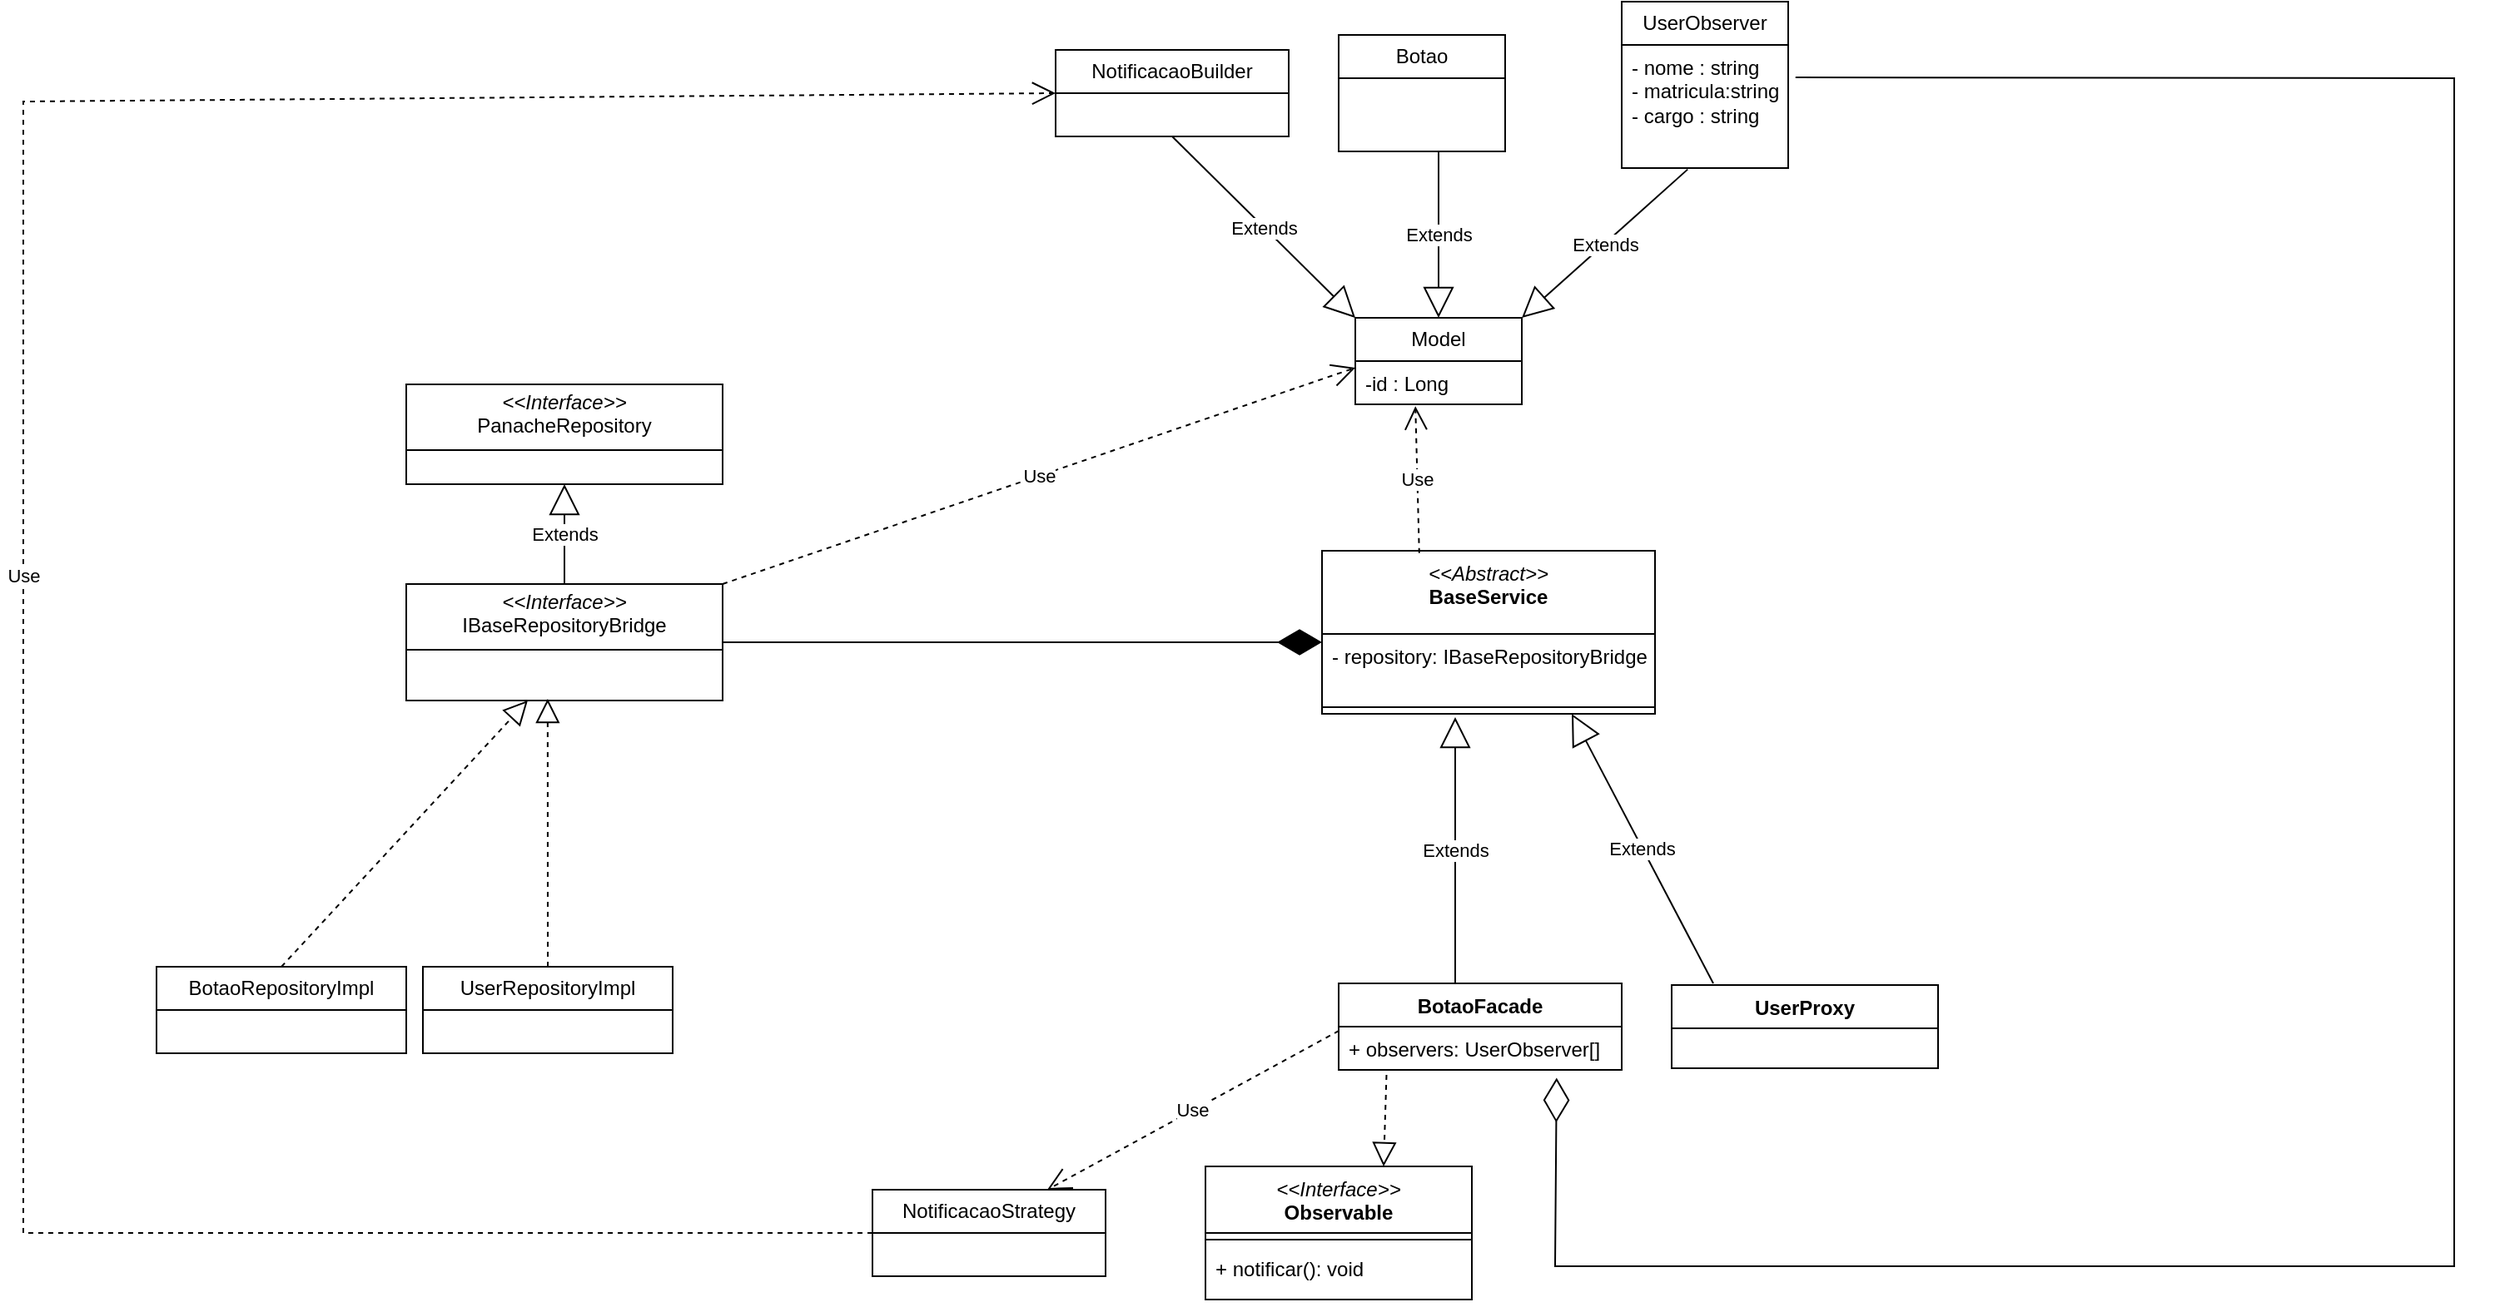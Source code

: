 <mxfile version="28.0.0">
  <diagram name="Página-1" id="rFMpzfMTkL-scLavsCim">
    <mxGraphModel dx="2066" dy="797" grid="1" gridSize="10" guides="1" tooltips="1" connect="1" arrows="1" fold="1" page="1" pageScale="1" pageWidth="2339" pageHeight="3300" math="0" shadow="0">
      <root>
        <mxCell id="0" />
        <mxCell id="1" parent="0" />
        <mxCell id="rsL2whNdQynXo8Wklag_-5" value="&lt;p style=&quot;margin:0px;margin-top:4px;text-align:center;&quot;&gt;&lt;i&gt;&amp;lt;&amp;lt;Interface&amp;gt;&amp;gt;&lt;/i&gt;&lt;br&gt;IBaseRepositoryBridge&lt;/p&gt;&lt;hr size=&quot;1&quot; style=&quot;border-style:solid;&quot;&gt;&lt;p style=&quot;margin:0px;margin-left:4px;&quot;&gt;&lt;/p&gt;&lt;p style=&quot;margin:0px;margin-left:4px;&quot;&gt;&lt;br&gt;&lt;/p&gt;" style="verticalAlign=top;align=left;overflow=fill;html=1;whiteSpace=wrap;" parent="1" vertex="1">
          <mxGeometry x="350" y="490" width="190" height="70" as="geometry" />
        </mxCell>
        <mxCell id="rsL2whNdQynXo8Wklag_-6" value="&lt;p style=&quot;margin:0px;margin-top:4px;text-align:center;&quot;&gt;&lt;i&gt;&amp;lt;&amp;lt;Interface&amp;gt;&amp;gt;&lt;/i&gt;&lt;br&gt;PanacheRepository&lt;/p&gt;&lt;hr size=&quot;1&quot; style=&quot;border-style:solid;&quot;&gt;&lt;p style=&quot;margin:0px;margin-left:4px;&quot;&gt;&lt;/p&gt;&lt;p style=&quot;margin:0px;margin-left:4px;&quot;&gt;&lt;br&gt;&lt;/p&gt;" style="verticalAlign=top;align=left;overflow=fill;html=1;whiteSpace=wrap;" parent="1" vertex="1">
          <mxGeometry x="350" y="370" width="190" height="60" as="geometry" />
        </mxCell>
        <mxCell id="rsL2whNdQynXo8Wklag_-7" value="Extends" style="endArrow=block;endSize=16;endFill=0;html=1;rounded=0;entryX=0.5;entryY=1;entryDx=0;entryDy=0;exitX=0.5;exitY=0;exitDx=0;exitDy=0;" parent="1" source="rsL2whNdQynXo8Wklag_-5" target="rsL2whNdQynXo8Wklag_-6" edge="1">
          <mxGeometry width="160" relative="1" as="geometry">
            <mxPoint x="1010" y="760" as="sourcePoint" />
            <mxPoint x="1170" y="760" as="targetPoint" />
          </mxGeometry>
        </mxCell>
        <mxCell id="rsL2whNdQynXo8Wklag_-12" value="&lt;div&gt;&lt;i style=&quot;font-weight: 400;&quot;&gt;&amp;lt;&amp;lt;Abstract&amp;gt;&amp;gt;&lt;/i&gt;&lt;/div&gt;BaseService" style="swimlane;fontStyle=1;align=center;verticalAlign=top;childLayout=stackLayout;horizontal=1;startSize=50;horizontalStack=0;resizeParent=1;resizeParentMax=0;resizeLast=0;collapsible=1;marginBottom=0;whiteSpace=wrap;html=1;" parent="1" vertex="1">
          <mxGeometry x="900" y="470" width="200" height="98" as="geometry" />
        </mxCell>
        <mxCell id="rsL2whNdQynXo8Wklag_-13" value="- repository:&amp;nbsp;&lt;span style=&quot;text-align: center;&quot;&gt;IBaseRepositoryBridge&lt;/span&gt;" style="text;strokeColor=none;fillColor=none;align=left;verticalAlign=top;spacingLeft=4;spacingRight=4;overflow=hidden;rotatable=0;points=[[0,0.5],[1,0.5]];portConstraint=eastwest;whiteSpace=wrap;html=1;" parent="rsL2whNdQynXo8Wklag_-12" vertex="1">
          <mxGeometry y="50" width="200" height="40" as="geometry" />
        </mxCell>
        <mxCell id="rsL2whNdQynXo8Wklag_-14" value="" style="line;strokeWidth=1;fillColor=none;align=left;verticalAlign=middle;spacingTop=-1;spacingLeft=3;spacingRight=3;rotatable=0;labelPosition=right;points=[];portConstraint=eastwest;strokeColor=inherit;" parent="rsL2whNdQynXo8Wklag_-12" vertex="1">
          <mxGeometry y="90" width="200" height="8" as="geometry" />
        </mxCell>
        <mxCell id="rsL2whNdQynXo8Wklag_-19" value="BotaoRepositoryImpl" style="swimlane;fontStyle=0;childLayout=stackLayout;horizontal=1;startSize=26;fillColor=none;horizontalStack=0;resizeParent=1;resizeParentMax=0;resizeLast=0;collapsible=1;marginBottom=0;whiteSpace=wrap;html=1;" parent="1" vertex="1">
          <mxGeometry x="200" y="720" width="150" height="52" as="geometry" />
        </mxCell>
        <mxCell id="rsL2whNdQynXo8Wklag_-24" value="UserRepositoryImpl" style="swimlane;fontStyle=0;childLayout=stackLayout;horizontal=1;startSize=26;fillColor=none;horizontalStack=0;resizeParent=1;resizeParentMax=0;resizeLast=0;collapsible=1;marginBottom=0;whiteSpace=wrap;html=1;" parent="1" vertex="1">
          <mxGeometry x="360" y="720" width="150" height="52" as="geometry" />
        </mxCell>
        <mxCell id="rsL2whNdQynXo8Wklag_-40" value="Extends" style="endArrow=block;endSize=16;endFill=0;html=1;rounded=0;exitX=0.5;exitY=0;exitDx=0;exitDy=0;" parent="1" edge="1">
          <mxGeometry x="0.004" width="160" relative="1" as="geometry">
            <mxPoint x="980" y="730" as="sourcePoint" />
            <mxPoint x="980" y="570" as="targetPoint" />
            <Array as="points" />
            <mxPoint as="offset" />
          </mxGeometry>
        </mxCell>
        <mxCell id="rsL2whNdQynXo8Wklag_-42" value="Extends" style="endArrow=block;endSize=16;endFill=0;html=1;rounded=0;exitX=0.5;exitY=0;exitDx=0;exitDy=0;" parent="1" edge="1">
          <mxGeometry x="0.004" width="160" relative="1" as="geometry">
            <mxPoint x="1135" y="730" as="sourcePoint" />
            <mxPoint x="1050" y="568" as="targetPoint" />
            <Array as="points" />
            <mxPoint as="offset" />
          </mxGeometry>
        </mxCell>
        <mxCell id="rsL2whNdQynXo8Wklag_-44" value="NotificacaoStrategy" style="swimlane;fontStyle=0;childLayout=stackLayout;horizontal=1;startSize=26;fillColor=none;horizontalStack=0;resizeParent=1;resizeParentMax=0;resizeLast=0;collapsible=1;marginBottom=0;whiteSpace=wrap;html=1;" parent="1" vertex="1">
          <mxGeometry x="630" y="854" width="140" height="52" as="geometry" />
        </mxCell>
        <mxCell id="rsL2whNdQynXo8Wklag_-54" value="BotaoFacade" style="swimlane;fontStyle=1;align=center;verticalAlign=top;childLayout=stackLayout;horizontal=1;startSize=26;horizontalStack=0;resizeParent=1;resizeParentMax=0;resizeLast=0;collapsible=1;marginBottom=0;whiteSpace=wrap;html=1;" parent="1" vertex="1">
          <mxGeometry x="910" y="730" width="170" height="52" as="geometry" />
        </mxCell>
        <mxCell id="rsL2whNdQynXo8Wklag_-55" value="+ observers: UserObserver[]" style="text;strokeColor=none;fillColor=none;align=left;verticalAlign=top;spacingLeft=4;spacingRight=4;overflow=hidden;rotatable=0;points=[[0,0.5],[1,0.5]];portConstraint=eastwest;whiteSpace=wrap;html=1;" parent="rsL2whNdQynXo8Wklag_-54" vertex="1">
          <mxGeometry y="26" width="170" height="26" as="geometry" />
        </mxCell>
        <mxCell id="rsL2whNdQynXo8Wklag_-59" value="UserProxy" style="swimlane;fontStyle=1;align=center;verticalAlign=top;childLayout=stackLayout;horizontal=1;startSize=26;horizontalStack=0;resizeParent=1;resizeParentMax=0;resizeLast=0;collapsible=1;marginBottom=0;whiteSpace=wrap;html=1;" parent="1" vertex="1">
          <mxGeometry x="1110" y="731" width="160" height="50" as="geometry" />
        </mxCell>
        <mxCell id="rsL2whNdQynXo8Wklag_-68" value="" style="endArrow=diamondThin;endFill=1;endSize=24;html=1;rounded=0;exitX=1;exitY=0.5;exitDx=0;exitDy=0;" parent="1" source="rsL2whNdQynXo8Wklag_-5" edge="1">
          <mxGeometry width="160" relative="1" as="geometry">
            <mxPoint x="770" y="770" as="sourcePoint" />
            <mxPoint x="900" y="525" as="targetPoint" />
          </mxGeometry>
        </mxCell>
        <mxCell id="rsL2whNdQynXo8Wklag_-70" value="" style="endArrow=block;dashed=1;endFill=0;endSize=12;html=1;rounded=0;entryX=0.384;entryY=1;entryDx=0;entryDy=0;exitX=0.5;exitY=0;exitDx=0;exitDy=0;entryPerimeter=0;" parent="1" source="rsL2whNdQynXo8Wklag_-19" target="rsL2whNdQynXo8Wklag_-5" edge="1">
          <mxGeometry width="160" relative="1" as="geometry">
            <mxPoint x="300" y="620" as="sourcePoint" />
            <mxPoint x="370" y="620" as="targetPoint" />
          </mxGeometry>
        </mxCell>
        <mxCell id="rsL2whNdQynXo8Wklag_-71" value="" style="endArrow=block;dashed=1;endFill=0;endSize=12;html=1;rounded=0;exitX=0.5;exitY=0;exitDx=0;exitDy=0;entryX=0.447;entryY=0.986;entryDx=0;entryDy=0;entryPerimeter=0;" parent="1" source="rsL2whNdQynXo8Wklag_-24" target="rsL2whNdQynXo8Wklag_-5" edge="1">
          <mxGeometry width="160" relative="1" as="geometry">
            <mxPoint x="460" y="786" as="sourcePoint" />
            <mxPoint x="439" y="560" as="targetPoint" />
          </mxGeometry>
        </mxCell>
        <mxCell id="rsL2whNdQynXo8Wklag_-83" value="&lt;i style=&quot;font-weight: 400;&quot;&gt;&amp;lt;&amp;lt;Interface&amp;gt;&amp;gt;&lt;/i&gt;&lt;br style=&quot;font-weight: 400;&quot;&gt;&lt;b&gt;Observable&lt;/b&gt;" style="swimlane;fontStyle=1;align=center;verticalAlign=top;childLayout=stackLayout;horizontal=1;startSize=40;horizontalStack=0;resizeParent=1;resizeParentMax=0;resizeLast=0;collapsible=1;marginBottom=0;whiteSpace=wrap;html=1;" parent="1" vertex="1">
          <mxGeometry x="830" y="840" width="160" height="80" as="geometry" />
        </mxCell>
        <mxCell id="rsL2whNdQynXo8Wklag_-85" value="" style="line;strokeWidth=1;fillColor=none;align=left;verticalAlign=middle;spacingTop=-1;spacingLeft=3;spacingRight=3;rotatable=0;labelPosition=right;points=[];portConstraint=eastwest;strokeColor=inherit;" parent="rsL2whNdQynXo8Wklag_-83" vertex="1">
          <mxGeometry y="40" width="160" height="8" as="geometry" />
        </mxCell>
        <mxCell id="rsL2whNdQynXo8Wklag_-86" value="+ notificar(): void" style="text;strokeColor=none;fillColor=none;align=left;verticalAlign=top;spacingLeft=4;spacingRight=4;overflow=hidden;rotatable=0;points=[[0,0.5],[1,0.5]];portConstraint=eastwest;whiteSpace=wrap;html=1;" parent="rsL2whNdQynXo8Wklag_-83" vertex="1">
          <mxGeometry y="48" width="160" height="32" as="geometry" />
        </mxCell>
        <mxCell id="rsL2whNdQynXo8Wklag_-87" value="" style="endArrow=block;dashed=1;endFill=0;endSize=12;html=1;rounded=0;exitX=0.169;exitY=1.115;exitDx=0;exitDy=0;exitPerimeter=0;" parent="1" source="rsL2whNdQynXo8Wklag_-55" edge="1">
          <mxGeometry width="160" relative="1" as="geometry">
            <mxPoint x="1080" y="840" as="sourcePoint" />
            <mxPoint x="937" y="840" as="targetPoint" />
          </mxGeometry>
        </mxCell>
        <mxCell id="rsL2whNdQynXo8Wklag_-88" value="Model" style="swimlane;fontStyle=0;childLayout=stackLayout;horizontal=1;startSize=26;fillColor=none;horizontalStack=0;resizeParent=1;resizeParentMax=0;resizeLast=0;collapsible=1;marginBottom=0;whiteSpace=wrap;html=1;" parent="1" vertex="1">
          <mxGeometry x="920" y="330" width="100" height="52" as="geometry" />
        </mxCell>
        <mxCell id="rsL2whNdQynXo8Wklag_-89" value="-id : Long" style="text;strokeColor=none;fillColor=none;align=left;verticalAlign=top;spacingLeft=4;spacingRight=4;overflow=hidden;rotatable=0;points=[[0,0.5],[1,0.5]];portConstraint=eastwest;whiteSpace=wrap;html=1;" parent="rsL2whNdQynXo8Wklag_-88" vertex="1">
          <mxGeometry y="26" width="100" height="26" as="geometry" />
        </mxCell>
        <mxCell id="rsL2whNdQynXo8Wklag_-92" value="UserObserver" style="swimlane;fontStyle=0;childLayout=stackLayout;horizontal=1;startSize=26;fillColor=none;horizontalStack=0;resizeParent=1;resizeParentMax=0;resizeLast=0;collapsible=1;marginBottom=0;whiteSpace=wrap;html=1;" parent="1" vertex="1">
          <mxGeometry x="1080" y="140" width="100" height="100" as="geometry" />
        </mxCell>
        <mxCell id="rsL2whNdQynXo8Wklag_-93" value="- nome : string&lt;div&gt;- matricula:string&lt;/div&gt;&lt;div&gt;- cargo : string&lt;/div&gt;" style="text;strokeColor=none;fillColor=none;align=left;verticalAlign=top;spacingLeft=4;spacingRight=4;overflow=hidden;rotatable=0;points=[[0,0.5],[1,0.5]];portConstraint=eastwest;whiteSpace=wrap;html=1;" parent="rsL2whNdQynXo8Wklag_-92" vertex="1">
          <mxGeometry y="26" width="100" height="74" as="geometry" />
        </mxCell>
        <mxCell id="rsL2whNdQynXo8Wklag_-94" value="Botao" style="swimlane;fontStyle=0;childLayout=stackLayout;horizontal=1;startSize=26;fillColor=none;horizontalStack=0;resizeParent=1;resizeParentMax=0;resizeLast=0;collapsible=1;marginBottom=0;whiteSpace=wrap;html=1;" parent="1" vertex="1">
          <mxGeometry x="910" y="160" width="100" height="70" as="geometry" />
        </mxCell>
        <mxCell id="rsL2whNdQynXo8Wklag_-96" value="NotificacaoBuilder" style="swimlane;fontStyle=0;childLayout=stackLayout;horizontal=1;startSize=26;fillColor=none;horizontalStack=0;resizeParent=1;resizeParentMax=0;resizeLast=0;collapsible=1;marginBottom=0;whiteSpace=wrap;html=1;" parent="1" vertex="1">
          <mxGeometry x="740" y="169" width="140" height="52" as="geometry" />
        </mxCell>
        <mxCell id="rsL2whNdQynXo8Wklag_-99" value="Extends" style="endArrow=block;endSize=16;endFill=0;html=1;rounded=0;exitX=0.5;exitY=1;exitDx=0;exitDy=0;entryX=0;entryY=0;entryDx=0;entryDy=0;" parent="1" source="rsL2whNdQynXo8Wklag_-96" target="rsL2whNdQynXo8Wklag_-88" edge="1">
          <mxGeometry width="160" relative="1" as="geometry">
            <mxPoint x="750" y="450" as="sourcePoint" />
            <mxPoint x="910" y="450" as="targetPoint" />
          </mxGeometry>
        </mxCell>
        <mxCell id="rsL2whNdQynXo8Wklag_-100" value="Extends" style="endArrow=block;endSize=16;endFill=0;html=1;rounded=0;entryX=0.5;entryY=0;entryDx=0;entryDy=0;" parent="1" target="rsL2whNdQynXo8Wklag_-88" edge="1">
          <mxGeometry width="160" relative="1" as="geometry">
            <mxPoint x="970" y="230" as="sourcePoint" />
            <mxPoint x="990" y="330" as="targetPoint" />
          </mxGeometry>
        </mxCell>
        <mxCell id="rsL2whNdQynXo8Wklag_-101" value="Extends" style="endArrow=block;endSize=16;endFill=0;html=1;rounded=0;exitX=0.396;exitY=1.011;exitDx=0;exitDy=0;exitPerimeter=0;entryX=1;entryY=0;entryDx=0;entryDy=0;" parent="1" source="rsL2whNdQynXo8Wklag_-93" target="rsL2whNdQynXo8Wklag_-88" edge="1">
          <mxGeometry width="160" relative="1" as="geometry">
            <mxPoint x="1116.98" y="212.988" as="sourcePoint" />
            <mxPoint x="1079" y="314" as="targetPoint" />
          </mxGeometry>
        </mxCell>
        <mxCell id="rsL2whNdQynXo8Wklag_-105" value="Use" style="endArrow=open;endSize=12;dashed=1;html=1;rounded=0;exitX=1;exitY=0;exitDx=0;exitDy=0;entryX=0;entryY=0.154;entryDx=0;entryDy=0;entryPerimeter=0;" parent="1" source="rsL2whNdQynXo8Wklag_-5" target="rsL2whNdQynXo8Wklag_-89" edge="1">
          <mxGeometry width="160" relative="1" as="geometry">
            <mxPoint x="764" y="410" as="sourcePoint" />
            <mxPoint x="760" y="370" as="targetPoint" />
          </mxGeometry>
        </mxCell>
        <mxCell id="rsL2whNdQynXo8Wklag_-108" value="Use" style="endArrow=open;endSize=12;dashed=1;html=1;rounded=0;entryX=0.361;entryY=1.045;entryDx=0;entryDy=0;entryPerimeter=0;exitX=0.292;exitY=0.014;exitDx=0;exitDy=0;exitPerimeter=0;" parent="1" source="rsL2whNdQynXo8Wklag_-12" target="rsL2whNdQynXo8Wklag_-89" edge="1">
          <mxGeometry width="160" relative="1" as="geometry">
            <mxPoint x="956" y="460" as="sourcePoint" />
            <mxPoint x="960" y="390" as="targetPoint" />
          </mxGeometry>
        </mxCell>
        <mxCell id="rsL2whNdQynXo8Wklag_-109" value="" style="endArrow=diamondThin;endFill=0;endSize=24;html=1;rounded=0;entryX=0.77;entryY=1.181;entryDx=0;entryDy=0;entryPerimeter=0;exitX=1.044;exitY=0.264;exitDx=0;exitDy=0;exitPerimeter=0;" parent="1" source="rsL2whNdQynXo8Wklag_-93" target="rsL2whNdQynXo8Wklag_-55" edge="1">
          <mxGeometry width="160" relative="1" as="geometry">
            <mxPoint x="830" y="550" as="sourcePoint" />
            <mxPoint x="990" y="550" as="targetPoint" />
            <Array as="points">
              <mxPoint x="1580" y="186" />
              <mxPoint x="1580" y="900" />
              <mxPoint x="1040" y="900" />
            </Array>
          </mxGeometry>
        </mxCell>
        <mxCell id="rsL2whNdQynXo8Wklag_-112" value="Use" style="endArrow=open;endSize=12;dashed=1;html=1;rounded=0;entryX=0.75;entryY=0;entryDx=0;entryDy=0;exitX=0.001;exitY=0.095;exitDx=0;exitDy=0;exitPerimeter=0;" parent="1" source="rsL2whNdQynXo8Wklag_-55" target="rsL2whNdQynXo8Wklag_-44" edge="1">
          <mxGeometry width="160" relative="1" as="geometry">
            <mxPoint x="732" y="918" as="sourcePoint" />
            <mxPoint x="730" y="830" as="targetPoint" />
          </mxGeometry>
        </mxCell>
        <mxCell id="rsL2whNdQynXo8Wklag_-114" value="Use" style="endArrow=open;endSize=12;dashed=1;html=1;rounded=0;exitX=0;exitY=0.5;exitDx=0;exitDy=0;entryX=0;entryY=0.5;entryDx=0;entryDy=0;" parent="1" source="rsL2whNdQynXo8Wklag_-44" target="rsL2whNdQynXo8Wklag_-96" edge="1">
          <mxGeometry width="160" relative="1" as="geometry">
            <mxPoint x="370" y="875" as="sourcePoint" />
            <mxPoint x="480.0" y="190" as="targetPoint" />
            <Array as="points">
              <mxPoint x="120" y="880" />
              <mxPoint x="120" y="200" />
            </Array>
          </mxGeometry>
        </mxCell>
      </root>
    </mxGraphModel>
  </diagram>
</mxfile>
